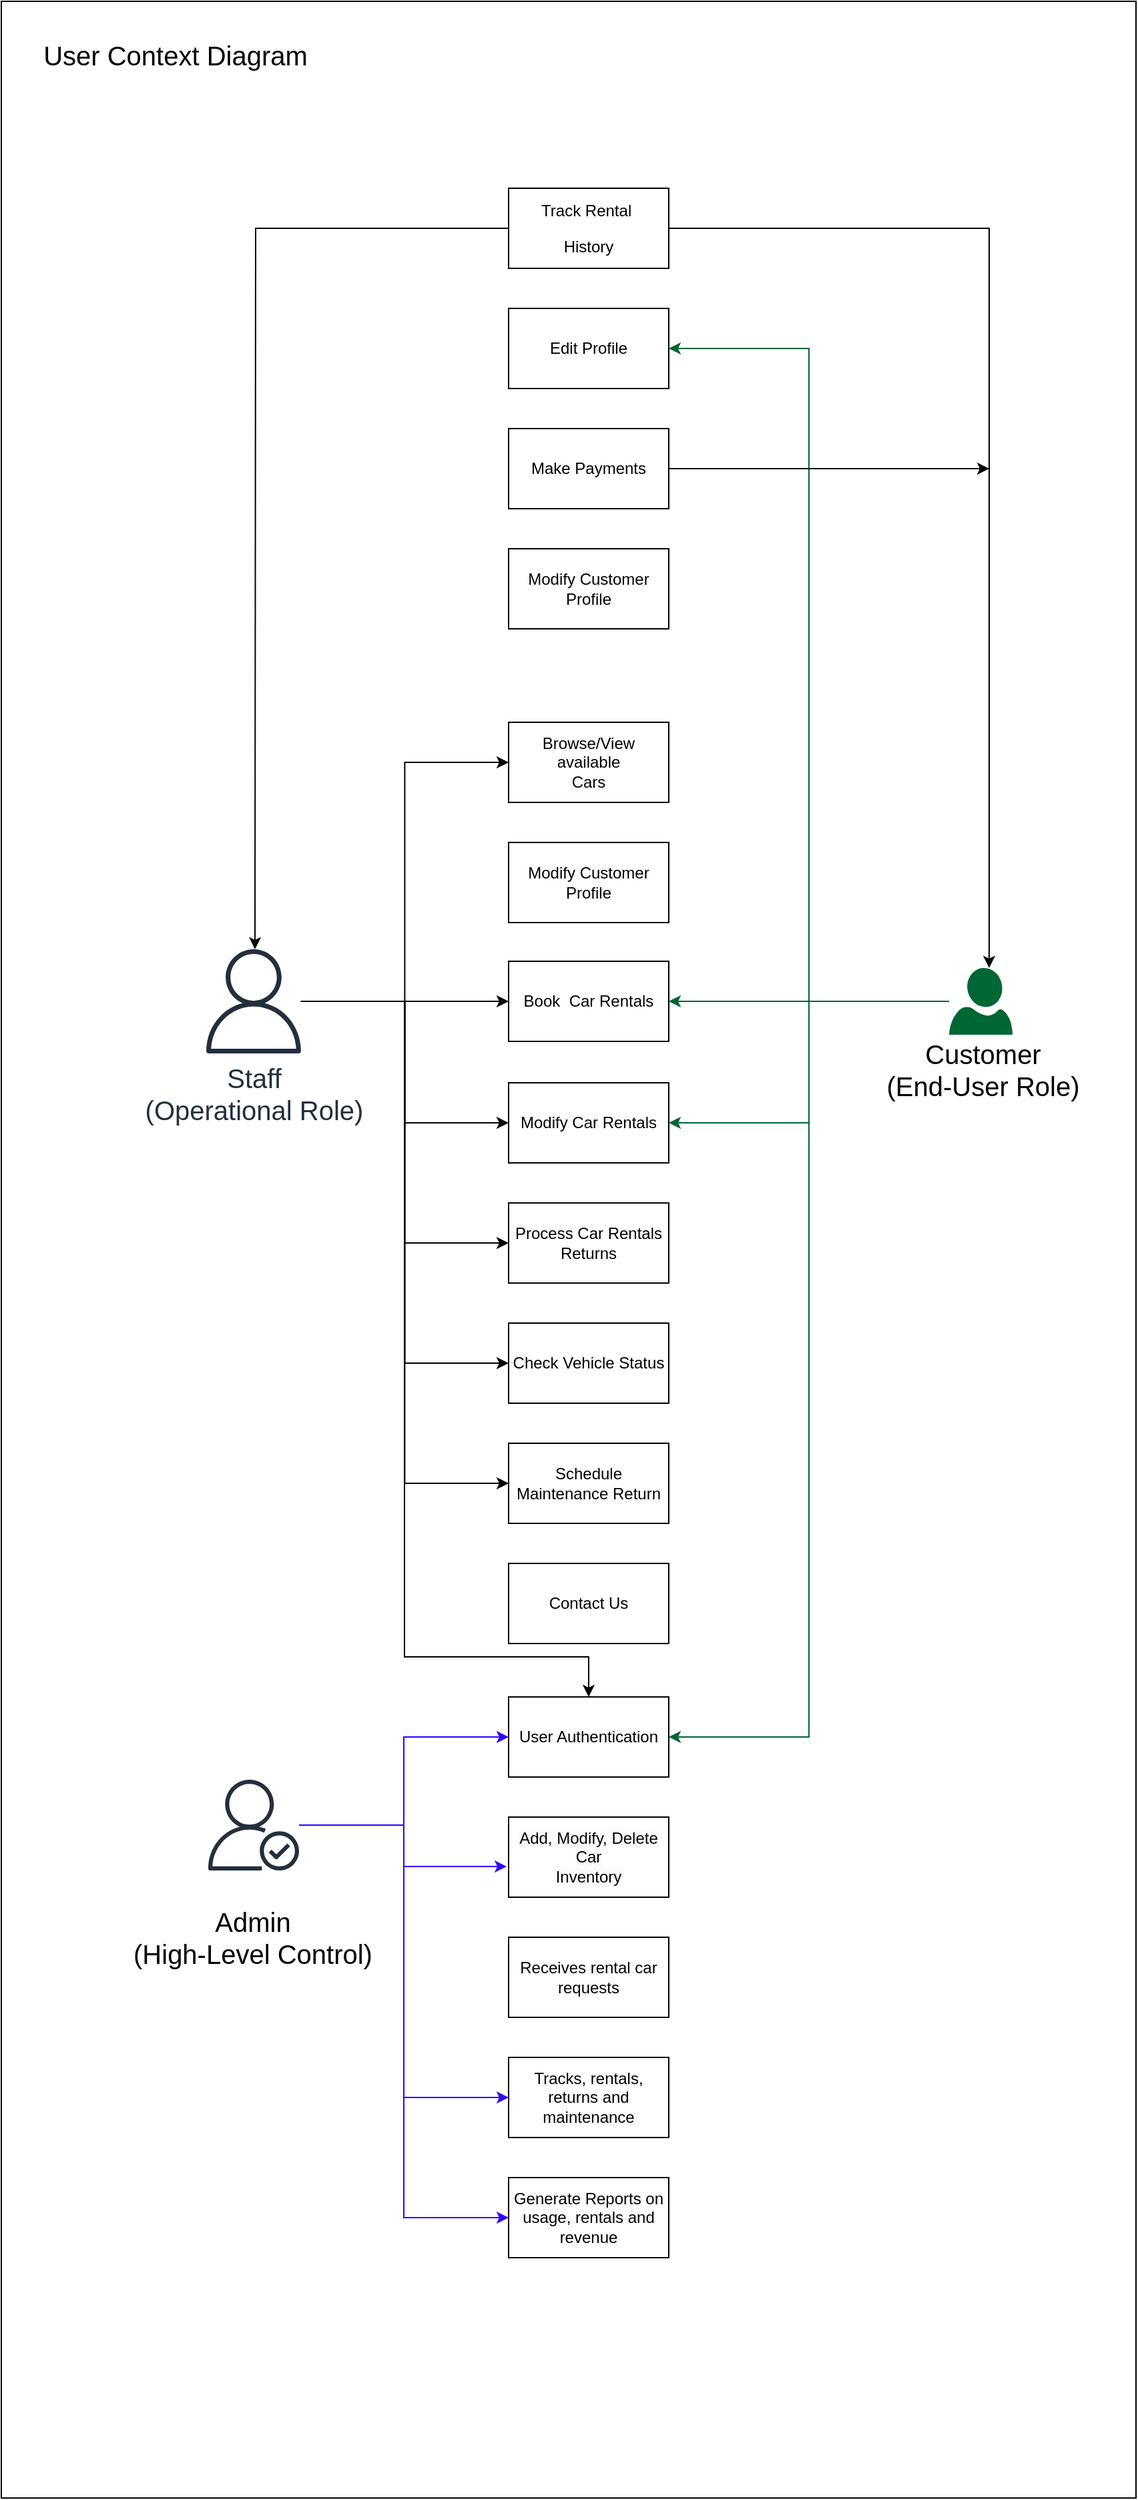 <mxfile version="26.0.11">
  <diagram name="Page-1" id="RbNFmXuXFXfBO2YPaHSl">
    <mxGraphModel dx="2463" dy="1873" grid="1" gridSize="10" guides="1" tooltips="1" connect="1" arrows="1" fold="1" page="1" pageScale="1" pageWidth="850" pageHeight="1100" math="0" shadow="0">
      <root>
        <mxCell id="0" />
        <mxCell id="1" parent="0" />
        <mxCell id="kHndqxakwdEVO61bLLsD-2" value="" style="whiteSpace=wrap;html=1;fillColor=none;" parent="1" vertex="1">
          <mxGeometry x="-20" y="-500" width="850" height="1870" as="geometry" />
        </mxCell>
        <mxCell id="UNos-CsjaKPpaQYKpEou-1" value="&lt;p align=&quot;center&quot; class=&quot;MsoNormal&quot;&gt;Edit Profile&lt;/p&gt;" style="rounded=0;whiteSpace=wrap;html=1;" parent="1" vertex="1">
          <mxGeometry x="360" y="-270" width="120" height="60" as="geometry" />
        </mxCell>
        <mxCell id="UNos-CsjaKPpaQYKpEou-9" value="" style="edgeStyle=orthogonalEdgeStyle;rounded=0;orthogonalLoop=1;jettySize=auto;html=1;entryX=0;entryY=0.5;entryDx=0;entryDy=0;" parent="1" source="UNos-CsjaKPpaQYKpEou-2" target="UNos-CsjaKPpaQYKpEou-10" edge="1">
          <mxGeometry relative="1" as="geometry" />
        </mxCell>
        <mxCell id="UNos-CsjaKPpaQYKpEou-25" style="edgeStyle=orthogonalEdgeStyle;rounded=0;orthogonalLoop=1;jettySize=auto;html=1;entryX=0;entryY=0.5;entryDx=0;entryDy=0;" parent="1" source="UNos-CsjaKPpaQYKpEou-2" target="UNos-CsjaKPpaQYKpEou-13" edge="1">
          <mxGeometry relative="1" as="geometry" />
        </mxCell>
        <mxCell id="UNos-CsjaKPpaQYKpEou-26" style="edgeStyle=orthogonalEdgeStyle;rounded=0;orthogonalLoop=1;jettySize=auto;html=1;entryX=0;entryY=0.5;entryDx=0;entryDy=0;" parent="1" source="UNos-CsjaKPpaQYKpEou-2" target="UNos-CsjaKPpaQYKpEou-12" edge="1">
          <mxGeometry relative="1" as="geometry" />
        </mxCell>
        <mxCell id="UNos-CsjaKPpaQYKpEou-27" style="edgeStyle=orthogonalEdgeStyle;rounded=0;orthogonalLoop=1;jettySize=auto;html=1;entryX=0;entryY=0.5;entryDx=0;entryDy=0;" parent="1" source="UNos-CsjaKPpaQYKpEou-2" target="UNos-CsjaKPpaQYKpEou-11" edge="1">
          <mxGeometry relative="1" as="geometry" />
        </mxCell>
        <mxCell id="UNos-CsjaKPpaQYKpEou-31" style="edgeStyle=orthogonalEdgeStyle;rounded=0;orthogonalLoop=1;jettySize=auto;html=1;entryX=0;entryY=0.5;entryDx=0;entryDy=0;" parent="1" source="UNos-CsjaKPpaQYKpEou-2" target="UNos-CsjaKPpaQYKpEou-14" edge="1">
          <mxGeometry relative="1" as="geometry" />
        </mxCell>
        <mxCell id="UNos-CsjaKPpaQYKpEou-35" style="edgeStyle=orthogonalEdgeStyle;rounded=0;orthogonalLoop=1;jettySize=auto;html=1;entryX=0.5;entryY=0;entryDx=0;entryDy=0;" parent="1" source="UNos-CsjaKPpaQYKpEou-2" target="UNos-CsjaKPpaQYKpEou-17" edge="1">
          <mxGeometry relative="1" as="geometry">
            <Array as="points">
              <mxPoint x="282" y="249" />
              <mxPoint x="282" y="740" />
              <mxPoint x="420" y="740" />
            </Array>
          </mxGeometry>
        </mxCell>
        <mxCell id="UNos-CsjaKPpaQYKpEou-36" style="edgeStyle=orthogonalEdgeStyle;rounded=0;orthogonalLoop=1;jettySize=auto;html=1;entryX=0;entryY=0.5;entryDx=0;entryDy=0;" parent="1" source="UNos-CsjaKPpaQYKpEou-2" target="UNos-CsjaKPpaQYKpEou-15" edge="1">
          <mxGeometry relative="1" as="geometry" />
        </mxCell>
        <mxCell id="UNos-CsjaKPpaQYKpEou-2" value="&lt;font style=&quot;font-size: 20px;&quot;&gt;Staff&lt;/font&gt;&lt;div&gt;&lt;font style=&quot;font-size: 20px;&quot;&gt;(Operational Role)&lt;/font&gt;&lt;/div&gt;" style="sketch=0;outlineConnect=0;fontColor=#232F3E;gradientColor=none;fillColor=#232F3D;strokeColor=none;dashed=0;verticalLabelPosition=bottom;verticalAlign=top;align=center;html=1;fontSize=12;fontStyle=0;aspect=fixed;pointerEvents=1;shape=mxgraph.aws4.user;" parent="1" vertex="1">
          <mxGeometry x="130" y="210" width="78" height="78" as="geometry" />
        </mxCell>
        <mxCell id="UNos-CsjaKPpaQYKpEou-32" style="edgeStyle=orthogonalEdgeStyle;rounded=0;orthogonalLoop=1;jettySize=auto;html=1;entryX=0;entryY=0.5;entryDx=0;entryDy=0;strokeColor=#3200FF;" parent="1" source="UNos-CsjaKPpaQYKpEou-3" target="UNos-CsjaKPpaQYKpEou-17" edge="1">
          <mxGeometry relative="1" as="geometry" />
        </mxCell>
        <mxCell id="UNos-CsjaKPpaQYKpEou-37" style="edgeStyle=orthogonalEdgeStyle;rounded=0;orthogonalLoop=1;jettySize=auto;html=1;entryX=0;entryY=0.5;entryDx=0;entryDy=0;strokeColor=#3200FF;" parent="1" source="UNos-CsjaKPpaQYKpEou-3" target="UNos-CsjaKPpaQYKpEou-18" edge="1">
          <mxGeometry relative="1" as="geometry" />
        </mxCell>
        <mxCell id="UNos-CsjaKPpaQYKpEou-3" value="" style="sketch=0;outlineConnect=0;fontColor=#232F3E;gradientColor=none;fillColor=#3200FF;strokeColor=#3200FF;dashed=0;verticalLabelPosition=bottom;verticalAlign=top;align=center;html=1;fontSize=12;fontStyle=0;aspect=fixed;pointerEvents=1;shape=mxgraph.aws4.authenticated_user;" parent="1" vertex="1">
          <mxGeometry x="135" y="832" width="68" height="68" as="geometry" />
        </mxCell>
        <mxCell id="UNos-CsjaKPpaQYKpEou-28" style="edgeStyle=orthogonalEdgeStyle;rounded=0;orthogonalLoop=1;jettySize=auto;html=1;entryX=1;entryY=0.5;entryDx=0;entryDy=0;strokeColor=#006633;" parent="1" source="UNos-CsjaKPpaQYKpEou-4" target="UNos-CsjaKPpaQYKpEou-12" edge="1">
          <mxGeometry relative="1" as="geometry" />
        </mxCell>
        <mxCell id="UNos-CsjaKPpaQYKpEou-29" style="edgeStyle=orthogonalEdgeStyle;rounded=0;orthogonalLoop=1;jettySize=auto;html=1;entryX=1;entryY=0.5;entryDx=0;entryDy=0;strokeColor=#006633;" parent="1" source="UNos-CsjaKPpaQYKpEou-4" target="UNos-CsjaKPpaQYKpEou-11" edge="1">
          <mxGeometry relative="1" as="geometry" />
        </mxCell>
        <mxCell id="UNos-CsjaKPpaQYKpEou-30" style="edgeStyle=orthogonalEdgeStyle;rounded=0;orthogonalLoop=1;jettySize=auto;html=1;entryX=1;entryY=0.5;entryDx=0;entryDy=0;strokeColor=#006633;" parent="1" source="UNos-CsjaKPpaQYKpEou-4" target="UNos-CsjaKPpaQYKpEou-1" edge="1">
          <mxGeometry relative="1" as="geometry" />
        </mxCell>
        <mxCell id="UNos-CsjaKPpaQYKpEou-34" style="edgeStyle=orthogonalEdgeStyle;rounded=0;orthogonalLoop=1;jettySize=auto;html=1;entryX=1;entryY=0.5;entryDx=0;entryDy=0;strokeColor=#006633;" parent="1" source="UNos-CsjaKPpaQYKpEou-4" target="UNos-CsjaKPpaQYKpEou-17" edge="1">
          <mxGeometry relative="1" as="geometry" />
        </mxCell>
        <mxCell id="UNos-CsjaKPpaQYKpEou-4" value="" style="verticalLabelPosition=bottom;html=1;verticalAlign=top;align=center;strokeColor=none;fillColor=#006633;shape=mxgraph.azure.user;" parent="1" vertex="1">
          <mxGeometry x="690" y="224" width="47.5" height="50" as="geometry" />
        </mxCell>
        <mxCell id="UNos-CsjaKPpaQYKpEou-8" value="&lt;font style=&quot;font-size: 20px;&quot;&gt;Admin&lt;/font&gt;&lt;div&gt;&lt;font style=&quot;font-size: 20px;&quot;&gt;(High-Level Control)&lt;/font&gt;&lt;/div&gt;" style="text;html=1;align=center;verticalAlign=middle;resizable=0;points=[];autosize=1;strokeColor=none;fillColor=none;" parent="1" vertex="1">
          <mxGeometry x="68" y="920" width="200" height="60" as="geometry" />
        </mxCell>
        <mxCell id="UNos-CsjaKPpaQYKpEou-10" value="&lt;p align=&quot;center&quot; class=&quot;MsoNormal&quot;&gt;Browse/View available&lt;br&gt;Cars&lt;/p&gt;" style="rounded=0;whiteSpace=wrap;html=1;" parent="1" vertex="1">
          <mxGeometry x="360" y="40" width="120" height="60" as="geometry" />
        </mxCell>
        <mxCell id="UNos-CsjaKPpaQYKpEou-11" value="&lt;p align=&quot;center&quot; class=&quot;MsoNormal&quot;&gt;Book &amp;nbsp;Car Rentals&lt;/p&gt;" style="rounded=0;whiteSpace=wrap;html=1;" parent="1" vertex="1">
          <mxGeometry x="360" y="219" width="120" height="60" as="geometry" />
        </mxCell>
        <mxCell id="UNos-CsjaKPpaQYKpEou-12" value="&lt;p align=&quot;center&quot; class=&quot;MsoNormal&quot;&gt;Modify Car Rentals&lt;/p&gt;" style="rounded=0;whiteSpace=wrap;html=1;" parent="1" vertex="1">
          <mxGeometry x="360" y="310" width="120" height="60" as="geometry" />
        </mxCell>
        <mxCell id="UNos-CsjaKPpaQYKpEou-13" value="&lt;p align=&quot;center&quot; class=&quot;MsoNormal&quot;&gt;Process Car Rentals&lt;br&gt;Returns&lt;/p&gt;" style="rounded=0;whiteSpace=wrap;html=1;" parent="1" vertex="1">
          <mxGeometry x="360" y="400" width="120" height="60" as="geometry" />
        </mxCell>
        <mxCell id="UNos-CsjaKPpaQYKpEou-14" value="&lt;p align=&quot;center&quot; class=&quot;MsoNormal&quot;&gt;Check Vehicle Status&lt;/p&gt;" style="rounded=0;whiteSpace=wrap;html=1;" parent="1" vertex="1">
          <mxGeometry x="360" y="490" width="120" height="60" as="geometry" />
        </mxCell>
        <mxCell id="UNos-CsjaKPpaQYKpEou-15" value="&lt;p align=&quot;center&quot; class=&quot;MsoNormal&quot;&gt;Schedule Maintenance Return&lt;/p&gt;" style="rounded=0;whiteSpace=wrap;html=1;" parent="1" vertex="1">
          <mxGeometry x="360" y="580" width="120" height="60" as="geometry" />
        </mxCell>
        <mxCell id="UNos-CsjaKPpaQYKpEou-16" value="&lt;br&gt;&lt;span style=&quot;color: rgb(0, 0, 0); font-family: Helvetica; font-size: 12px; font-style: normal; font-variant-ligatures: normal; font-variant-caps: normal; font-weight: 400; letter-spacing: normal; orphans: 2; text-align: -webkit-center; text-indent: 0px; text-transform: none; widows: 2; word-spacing: 0px; -webkit-text-stroke-width: 0px; white-space: normal; background-color: rgb(251, 251, 251); text-decoration-thickness: initial; text-decoration-style: initial; text-decoration-color: initial; float: none; display: inline !important;&quot;&gt;&lt;br&gt;&lt;/span&gt;&lt;div&gt;&lt;span style=&quot;color: rgb(0, 0, 0); font-family: Helvetica; font-size: 12px; font-style: normal; font-variant-ligatures: normal; font-variant-caps: normal; font-weight: 400; letter-spacing: normal; orphans: 2; text-align: -webkit-center; text-indent: 0px; text-transform: none; widows: 2; word-spacing: 0px; -webkit-text-stroke-width: 0px; white-space: normal; background-color: rgb(251, 251, 251); text-decoration-thickness: initial; text-decoration-style: initial; text-decoration-color: initial; float: none; display: inline !important;&quot;&gt;Add, Modify, Delete Car&lt;/span&gt;&lt;br style=&quot;forced-color-adjust: none; color: rgb(0, 0, 0); font-family: Helvetica; font-size: 12px; font-style: normal; font-variant-ligatures: normal; font-variant-caps: normal; font-weight: 400; letter-spacing: normal; orphans: 2; text-align: -webkit-center; text-indent: 0px; text-transform: none; widows: 2; word-spacing: 0px; -webkit-text-stroke-width: 0px; white-space: normal; background-color: rgb(251, 251, 251); text-decoration-thickness: initial; text-decoration-style: initial; text-decoration-color: initial;&quot;&gt;&lt;span style=&quot;color: rgb(0, 0, 0); font-family: Helvetica; font-size: 12px; font-style: normal; font-variant-ligatures: normal; font-variant-caps: normal; font-weight: 400; letter-spacing: normal; orphans: 2; text-align: -webkit-center; text-indent: 0px; text-transform: none; widows: 2; word-spacing: 0px; -webkit-text-stroke-width: 0px; white-space: normal; background-color: rgb(251, 251, 251); text-decoration-thickness: initial; text-decoration-style: initial; text-decoration-color: initial; float: none; display: inline !important;&quot;&gt;Inventory&lt;/span&gt;&lt;/div&gt;&lt;div&gt;&lt;br&gt;&lt;br&gt;&lt;/div&gt;" style="rounded=0;whiteSpace=wrap;html=1;" parent="1" vertex="1">
          <mxGeometry x="360" y="860" width="120" height="60" as="geometry" />
        </mxCell>
        <mxCell id="UNos-CsjaKPpaQYKpEou-17" value="&lt;p align=&quot;center&quot; class=&quot;MsoNormal&quot;&gt;User Authentication&lt;/p&gt;" style="rounded=0;whiteSpace=wrap;html=1;" parent="1" vertex="1">
          <mxGeometry x="360" y="770" width="120" height="60" as="geometry" />
        </mxCell>
        <mxCell id="UNos-CsjaKPpaQYKpEou-18" value="&lt;p align=&quot;center&quot; class=&quot;MsoNormal&quot;&gt;Tracks, rentals, returns and maintenance&lt;/p&gt;" style="rounded=0;whiteSpace=wrap;html=1;" parent="1" vertex="1">
          <mxGeometry x="360" y="1040" width="120" height="60" as="geometry" />
        </mxCell>
        <mxCell id="UNos-CsjaKPpaQYKpEou-38" style="edgeStyle=orthogonalEdgeStyle;rounded=0;orthogonalLoop=1;jettySize=auto;html=1;entryX=-0.012;entryY=0.617;entryDx=0;entryDy=0;entryPerimeter=0;fontColor=light-dark(#3200FF,#EDEDED);strokeColor=light-dark(#3200ff, #ededed);" parent="1" source="UNos-CsjaKPpaQYKpEou-3" target="UNos-CsjaKPpaQYKpEou-16" edge="1">
          <mxGeometry relative="1" as="geometry" />
        </mxCell>
        <mxCell id="kHndqxakwdEVO61bLLsD-1" value="&lt;font style=&quot;font-size: 20px;&quot;&gt;Customer&lt;/font&gt;&lt;div&gt;&lt;font style=&quot;font-size: 20px;&quot;&gt;(End-User Role)&lt;/font&gt;&lt;/div&gt;" style="text;html=1;align=center;verticalAlign=middle;resizable=0;points=[];autosize=1;strokeColor=none;fillColor=none;" parent="1" vertex="1">
          <mxGeometry x="629.75" y="270" width="170" height="60" as="geometry" />
        </mxCell>
        <mxCell id="kHndqxakwdEVO61bLLsD-3" value="&lt;font style=&quot;font-size: 20px;&quot;&gt;User Context Diagram&lt;/font&gt;" style="text;html=1;align=center;verticalAlign=middle;resizable=0;points=[];autosize=1;strokeColor=none;fillColor=none;" parent="1" vertex="1">
          <mxGeometry y="-480" width="220" height="40" as="geometry" />
        </mxCell>
        <mxCell id="kHndqxakwdEVO61bLLsD-4" value="&lt;p align=&quot;center&quot; class=&quot;MsoNormal&quot;&gt;Generate Reports&lt;span style=&quot;background-color: transparent; color: light-dark(rgb(0, 0, 0), rgb(255, 255, 255));&quot;&gt;&amp;nbsp;on usage, rentals and revenue&lt;/span&gt;&lt;/p&gt;" style="rounded=0;whiteSpace=wrap;html=1;" parent="1" vertex="1">
          <mxGeometry x="360" y="1130" width="120" height="60" as="geometry" />
        </mxCell>
        <mxCell id="kHndqxakwdEVO61bLLsD-5" style="edgeStyle=orthogonalEdgeStyle;rounded=0;orthogonalLoop=1;jettySize=auto;html=1;entryX=0;entryY=0.5;entryDx=0;entryDy=0;strokeColor=#3200FF;" parent="1" source="UNos-CsjaKPpaQYKpEou-3" target="kHndqxakwdEVO61bLLsD-4" edge="1">
          <mxGeometry relative="1" as="geometry">
            <mxPoint x="220" y="870" as="sourcePoint" />
            <mxPoint x="370" y="940" as="targetPoint" />
          </mxGeometry>
        </mxCell>
        <mxCell id="4A_q3F_WTV_gnmEse8YE-13" style="edgeStyle=orthogonalEdgeStyle;rounded=0;orthogonalLoop=1;jettySize=auto;html=1;" edge="1" parent="1" source="4A_q3F_WTV_gnmEse8YE-1" target="UNos-CsjaKPpaQYKpEou-4">
          <mxGeometry relative="1" as="geometry">
            <Array as="points">
              <mxPoint x="720" y="-330" />
            </Array>
          </mxGeometry>
        </mxCell>
        <mxCell id="4A_q3F_WTV_gnmEse8YE-1" value="&lt;p align=&quot;center&quot; class=&quot;MsoNormal&quot;&gt;Track Rental&amp;nbsp;&lt;/p&gt;&lt;p align=&quot;center&quot; class=&quot;MsoNormal&quot;&gt;History&lt;/p&gt;" style="rounded=0;whiteSpace=wrap;html=1;" vertex="1" parent="1">
          <mxGeometry x="360" y="-360" width="120" height="60" as="geometry" />
        </mxCell>
        <mxCell id="4A_q3F_WTV_gnmEse8YE-14" style="edgeStyle=orthogonalEdgeStyle;rounded=0;orthogonalLoop=1;jettySize=auto;html=1;" edge="1" parent="1" source="4A_q3F_WTV_gnmEse8YE-1">
          <mxGeometry relative="1" as="geometry">
            <mxPoint x="170" y="210" as="targetPoint" />
          </mxGeometry>
        </mxCell>
        <mxCell id="4A_q3F_WTV_gnmEse8YE-27" value="" style="edgeStyle=orthogonalEdgeStyle;rounded=0;orthogonalLoop=1;jettySize=auto;html=1;" edge="1" parent="1" source="4A_q3F_WTV_gnmEse8YE-15">
          <mxGeometry relative="1" as="geometry">
            <mxPoint x="720" y="-150" as="targetPoint" />
          </mxGeometry>
        </mxCell>
        <mxCell id="4A_q3F_WTV_gnmEse8YE-15" value="&lt;p align=&quot;center&quot; class=&quot;MsoNormal&quot;&gt;Make Payments&lt;/p&gt;" style="rounded=0;whiteSpace=wrap;html=1;" vertex="1" parent="1">
          <mxGeometry x="360" y="-180" width="120" height="60" as="geometry" />
        </mxCell>
        <mxCell id="4A_q3F_WTV_gnmEse8YE-18" value="&lt;p align=&quot;center&quot; class=&quot;MsoNormal&quot;&gt;Modify Customer&lt;br/&gt;Profile&lt;/p&gt;" style="rounded=0;whiteSpace=wrap;html=1;" vertex="1" parent="1">
          <mxGeometry x="360" y="-90" width="120" height="60" as="geometry" />
        </mxCell>
        <mxCell id="4A_q3F_WTV_gnmEse8YE-19" value="&lt;p align=&quot;center&quot; class=&quot;MsoNormal&quot;&gt;Receives rental car requests&lt;/p&gt;" style="rounded=0;whiteSpace=wrap;html=1;" vertex="1" parent="1">
          <mxGeometry x="360" y="950" width="120" height="60" as="geometry" />
        </mxCell>
        <mxCell id="4A_q3F_WTV_gnmEse8YE-20" value="&lt;p align=&quot;center&quot; class=&quot;MsoNormal&quot;&gt;Modify Customer&lt;br/&gt;Profile&lt;/p&gt;" style="rounded=0;whiteSpace=wrap;html=1;" vertex="1" parent="1">
          <mxGeometry x="360" y="130" width="120" height="60" as="geometry" />
        </mxCell>
        <mxCell id="4A_q3F_WTV_gnmEse8YE-22" value="&lt;p align=&quot;center&quot; class=&quot;MsoNormal&quot;&gt;Contact Us&lt;/p&gt;" style="rounded=0;whiteSpace=wrap;html=1;" vertex="1" parent="1">
          <mxGeometry x="360" y="670" width="120" height="60" as="geometry" />
        </mxCell>
      </root>
    </mxGraphModel>
  </diagram>
</mxfile>
